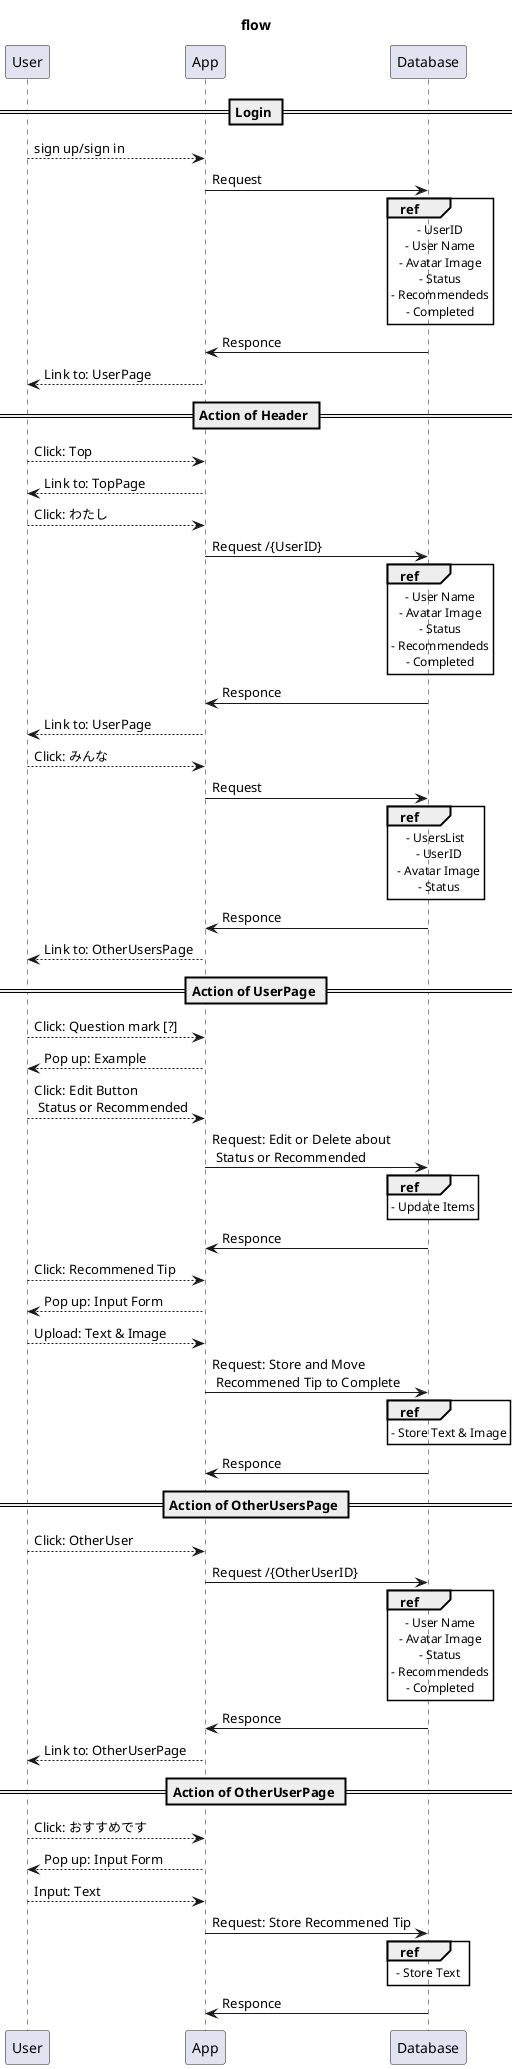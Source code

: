 @startuml
title flow

== Login ==
User --> App: sign up/sign in
App -> Database: Request

ref over Database
  - UserID
  - User Name
  - Avatar Image
  - Status
  - Recommendeds
  - Completed
end ref

Database -> App: Responce
App --> User: Link to: UserPage

== Action of Header ==
User --> App: Click: Top
App --> User: Link to: TopPage

User --> App: Click: わたし


App -> Database: Request /{UserID}

ref over Database
  - User Name
  - Avatar Image
  - Status
  - Recommendeds
  - Completed
end ref

Database -> App: Responce
App --> User: Link to: UserPage


User --> App: Click: みんな
App -> Database: Request

ref over Database
  - UsersList
    - UserID
    - Avatar Image
    - Status
end ref

Database -> App: Responce
App --> User: Link to: OtherUsersPage

== Action of UserPage ==

User --> App: Click: Question mark [?]
App --> User: Pop up: Example

User --> App: Click: Edit Button \n Status or Recommended
App -> Database: Request: Edit or Delete about \n Status or Recommended

ref over Database
  - Update Items
end ref

Database -> App: Responce

User --> App: Click: Recommened Tip
App --> User: Pop up: Input Form
User --> App: Upload: Text & Image
App -> Database: Request: Store and Move \n Recommened Tip to Complete

ref over Database
  - Store Text & Image
end ref

Database -> App: Responce

== Action of OtherUsersPage ==
User --> App: Click: OtherUser
App -> Database: Request /{OtherUserID}

ref over Database
  - User Name
  - Avatar Image
  - Status
  - Recommendeds
  - Completed
end ref

Database -> App: Responce
App --> User: Link to: OtherUserPage

== Action of OtherUserPage ==

User --> App: Click: おすすめです
App --> User: Pop up: Input Form 
User --> App: Input: Text

App -> Database: Request: Store Recommened Tip
ref over Database
  - Store Text
end ref

Database -> App: Responce

@enduml

